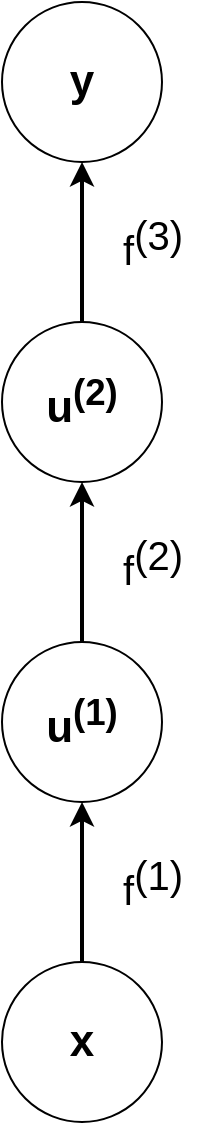 <mxfile version="14.4.3"><diagram id="y3tMFE3waTrCszvU6LuC" name="Page-1"><mxGraphModel dx="1422" dy="763" grid="1" gridSize="10" guides="1" tooltips="1" connect="1" arrows="1" fold="1" page="1" pageScale="1" pageWidth="827" pageHeight="1169" math="0" shadow="0"><root><mxCell id="0"/><mxCell id="1" parent="0"/><mxCell id="WK5BhwIbgz_REDPdCEmu-6" style="edgeStyle=orthogonalEdgeStyle;orthogonalLoop=1;jettySize=auto;html=1;strokeWidth=2;rounded=0;" edge="1" parent="1" source="WK5BhwIbgz_REDPdCEmu-4" target="WK5BhwIbgz_REDPdCEmu-5"><mxGeometry relative="1" as="geometry"/></mxCell><mxCell id="WK5BhwIbgz_REDPdCEmu-4" value="&lt;font style=&quot;font-size: 22px&quot;&gt;&lt;b&gt;&lt;font style=&quot;font-size: 22px&quot;&gt;x&lt;/font&gt;&lt;/b&gt;&lt;/font&gt;" style="ellipse;whiteSpace=wrap;html=1;aspect=fixed;" vertex="1" parent="1"><mxGeometry x="200" y="560" width="80" height="80" as="geometry"/></mxCell><mxCell id="WK5BhwIbgz_REDPdCEmu-9" style="edgeStyle=orthogonalEdgeStyle;rounded=0;orthogonalLoop=1;jettySize=auto;html=1;entryX=0.5;entryY=1;entryDx=0;entryDy=0;strokeWidth=2;" edge="1" parent="1" source="WK5BhwIbgz_REDPdCEmu-5" target="WK5BhwIbgz_REDPdCEmu-7"><mxGeometry relative="1" as="geometry"/></mxCell><mxCell id="WK5BhwIbgz_REDPdCEmu-5" value="&lt;b style=&quot;font-size: 22px&quot;&gt;u&lt;sup&gt;(1)&lt;/sup&gt;&lt;/b&gt;" style="ellipse;whiteSpace=wrap;html=1;aspect=fixed;" vertex="1" parent="1"><mxGeometry x="200" y="400" width="80" height="80" as="geometry"/></mxCell><mxCell id="WK5BhwIbgz_REDPdCEmu-10" style="edgeStyle=orthogonalEdgeStyle;rounded=0;orthogonalLoop=1;jettySize=auto;html=1;strokeWidth=2;" edge="1" parent="1" source="WK5BhwIbgz_REDPdCEmu-7" target="WK5BhwIbgz_REDPdCEmu-8"><mxGeometry relative="1" as="geometry"/></mxCell><mxCell id="WK5BhwIbgz_REDPdCEmu-7" value="&lt;b style=&quot;font-size: 22px&quot;&gt;u&lt;sup&gt;(2)&lt;/sup&gt;&lt;/b&gt;" style="ellipse;whiteSpace=wrap;html=1;aspect=fixed;" vertex="1" parent="1"><mxGeometry x="200" y="240" width="80" height="80" as="geometry"/></mxCell><mxCell id="WK5BhwIbgz_REDPdCEmu-8" value="&lt;b&gt;&lt;font style=&quot;font-size: 22px&quot;&gt;y&lt;/font&gt;&lt;/b&gt;" style="ellipse;whiteSpace=wrap;html=1;aspect=fixed;" vertex="1" parent="1"><mxGeometry x="200" y="80" width="80" height="80" as="geometry"/></mxCell><mxCell id="WK5BhwIbgz_REDPdCEmu-11" value="f&lt;sup style=&quot;font-size: 20px;&quot;&gt;(1)&lt;/sup&gt;" style="text;html=1;align=center;verticalAlign=middle;resizable=0;points=[];autosize=1;fontSize=20;" vertex="1" parent="1"><mxGeometry x="250" y="500" width="50" height="40" as="geometry"/></mxCell><mxCell id="WK5BhwIbgz_REDPdCEmu-12" value="f&lt;sup style=&quot;font-size: 20px&quot;&gt;(2)&lt;/sup&gt;" style="text;html=1;align=center;verticalAlign=middle;resizable=0;points=[];autosize=1;fontSize=20;" vertex="1" parent="1"><mxGeometry x="250" y="340" width="50" height="40" as="geometry"/></mxCell><mxCell id="WK5BhwIbgz_REDPdCEmu-13" value="f&lt;sup style=&quot;font-size: 20px&quot;&gt;(3)&lt;/sup&gt;" style="text;html=1;align=center;verticalAlign=middle;resizable=0;points=[];autosize=1;fontSize=20;" vertex="1" parent="1"><mxGeometry x="250" y="180" width="50" height="40" as="geometry"/></mxCell></root></mxGraphModel></diagram></mxfile>